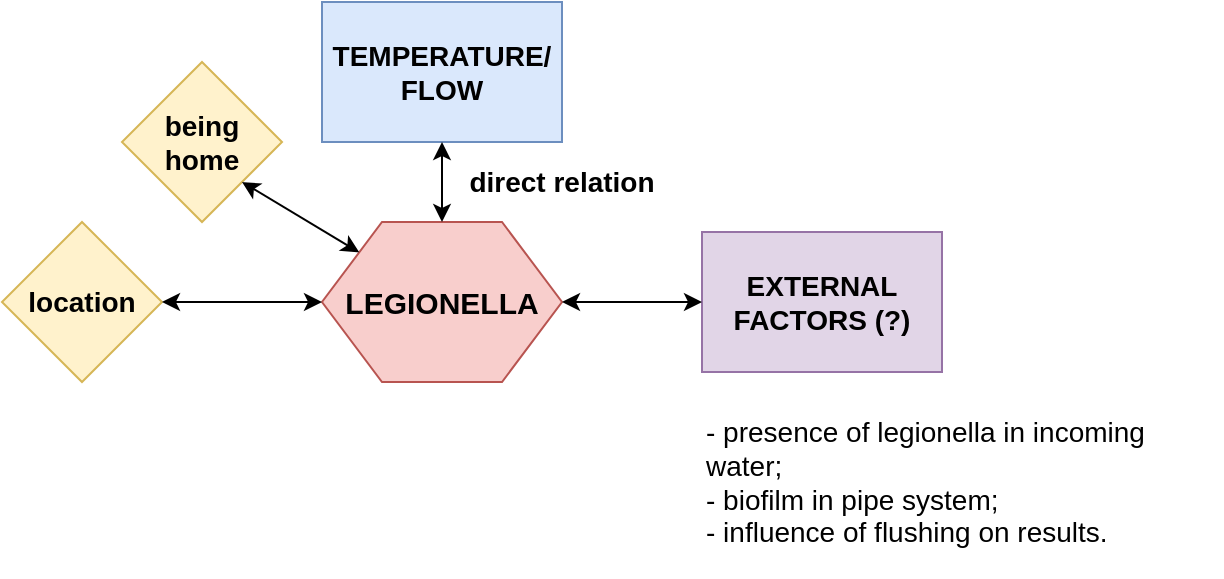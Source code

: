 <mxfile version="12.1.9" type="github" pages="1">
  <diagram id="dRT8GzarHK4bu25VwNny" name="Page-1">
    <mxGraphModel dx="988" dy="675" grid="1" gridSize="10" guides="1" tooltips="1" connect="1" arrows="1" fold="1" page="1" pageScale="1" pageWidth="827" pageHeight="1169" math="0" shadow="0">
      <root>
        <mxCell id="0"/>
        <mxCell id="1" parent="0"/>
        <mxCell id="A8goNR1U0Rvd56E_ozio-1" value="&lt;font size=&quot;1&quot;&gt;&lt;b style=&quot;font-size: 15px&quot;&gt;LEGIONELLA&lt;/b&gt;&lt;/font&gt;" style="shape=hexagon;perimeter=hexagonPerimeter2;whiteSpace=wrap;html=1;fillColor=#f8cecc;strokeColor=#b85450;" parent="1" vertex="1">
          <mxGeometry x="340" y="320" width="120" height="80" as="geometry"/>
        </mxCell>
        <mxCell id="A8goNR1U0Rvd56E_ozio-2" value="&lt;div style=&quot;font-size: 14px&quot;&gt;TEMPERATURE/&lt;/div&gt;&lt;div style=&quot;font-size: 14px&quot;&gt;FLOW&lt;br style=&quot;font-size: 14px&quot;&gt;&lt;/div&gt;" style="rounded=0;whiteSpace=wrap;html=1;fontStyle=1;fontSize=14;fillColor=#dae8fc;strokeColor=#6c8ebf;" parent="1" vertex="1">
          <mxGeometry x="340" y="210" width="120" height="70" as="geometry"/>
        </mxCell>
        <mxCell id="A8goNR1U0Rvd56E_ozio-5" value="EXTERNAL FACTORS (?)" style="rounded=0;whiteSpace=wrap;html=1;fontStyle=1;fontSize=14;fillColor=#e1d5e7;strokeColor=#9673a6;" parent="1" vertex="1">
          <mxGeometry x="530" y="325" width="120" height="70" as="geometry"/>
        </mxCell>
        <mxCell id="A8goNR1U0Rvd56E_ozio-6" value="&lt;p style=&quot;line-height: 40%&quot;&gt;&lt;/p&gt;&lt;div&gt;- presence of legionella in incoming water;&lt;/div&gt;&lt;div&gt;- biofilm in pipe system;&lt;/div&gt;&lt;div&gt;- influence of flushing on results.&lt;br&gt;&lt;/div&gt;&lt;p&gt;&lt;/p&gt;" style="text;html=1;strokeColor=none;fillColor=none;align=left;verticalAlign=middle;whiteSpace=wrap;rounded=0;fontSize=14;" parent="1" vertex="1">
          <mxGeometry x="530" y="410" width="260" height="80" as="geometry"/>
        </mxCell>
        <mxCell id="A8goNR1U0Rvd56E_ozio-7" value="" style="endArrow=classic;startArrow=classic;html=1;fontSize=14;entryX=0.5;entryY=1;entryDx=0;entryDy=0;exitX=0.5;exitY=0;exitDx=0;exitDy=0;" parent="1" source="A8goNR1U0Rvd56E_ozio-1" target="A8goNR1U0Rvd56E_ozio-2" edge="1">
          <mxGeometry width="50" height="50" relative="1" as="geometry">
            <mxPoint x="340" y="570" as="sourcePoint"/>
            <mxPoint x="390" y="520" as="targetPoint"/>
          </mxGeometry>
        </mxCell>
        <mxCell id="A8goNR1U0Rvd56E_ozio-8" value="" style="endArrow=classic;startArrow=classic;html=1;fontSize=14;entryX=0;entryY=0.5;entryDx=0;entryDy=0;exitX=1;exitY=0.5;exitDx=0;exitDy=0;" parent="1" source="A8goNR1U0Rvd56E_ozio-1" target="A8goNR1U0Rvd56E_ozio-5" edge="1">
          <mxGeometry width="50" height="50" relative="1" as="geometry">
            <mxPoint x="340" y="570" as="sourcePoint"/>
            <mxPoint x="390" y="520" as="targetPoint"/>
          </mxGeometry>
        </mxCell>
        <mxCell id="cLAxR8d1bhYkGD7KSmtE-1" value="being home" style="rhombus;whiteSpace=wrap;html=1;fillColor=#fff2cc;strokeColor=#d6b656;fontStyle=1;fontSize=14;" vertex="1" parent="1">
          <mxGeometry x="240" y="240" width="80" height="80" as="geometry"/>
        </mxCell>
        <mxCell id="cLAxR8d1bhYkGD7KSmtE-2" value="location" style="rhombus;whiteSpace=wrap;html=1;fontSize=14;fontStyle=1;fillColor=#fff2cc;strokeColor=#d6b656;" vertex="1" parent="1">
          <mxGeometry x="180" y="320" width="80" height="80" as="geometry"/>
        </mxCell>
        <mxCell id="cLAxR8d1bhYkGD7KSmtE-6" value="" style="endArrow=classic;startArrow=classic;html=1;fontSize=14;entryX=1;entryY=1;entryDx=0;entryDy=0;" edge="1" parent="1" source="A8goNR1U0Rvd56E_ozio-1" target="cLAxR8d1bhYkGD7KSmtE-1">
          <mxGeometry width="50" height="50" relative="1" as="geometry">
            <mxPoint x="180" y="570" as="sourcePoint"/>
            <mxPoint x="230" y="520" as="targetPoint"/>
          </mxGeometry>
        </mxCell>
        <mxCell id="cLAxR8d1bhYkGD7KSmtE-7" value="" style="endArrow=classic;startArrow=classic;html=1;fontSize=14;entryX=1;entryY=0.5;entryDx=0;entryDy=0;exitX=0;exitY=0.5;exitDx=0;exitDy=0;" edge="1" parent="1" source="A8goNR1U0Rvd56E_ozio-1" target="cLAxR8d1bhYkGD7KSmtE-2">
          <mxGeometry width="50" height="50" relative="1" as="geometry">
            <mxPoint x="180" y="570" as="sourcePoint"/>
            <mxPoint x="230" y="520" as="targetPoint"/>
          </mxGeometry>
        </mxCell>
        <mxCell id="cLAxR8d1bhYkGD7KSmtE-9" value="direct relation" style="text;html=1;strokeColor=none;fillColor=none;align=center;verticalAlign=middle;whiteSpace=wrap;rounded=0;fontSize=14;fontStyle=1" vertex="1" parent="1">
          <mxGeometry x="400" y="290" width="120" height="20" as="geometry"/>
        </mxCell>
      </root>
    </mxGraphModel>
  </diagram>
</mxfile>
